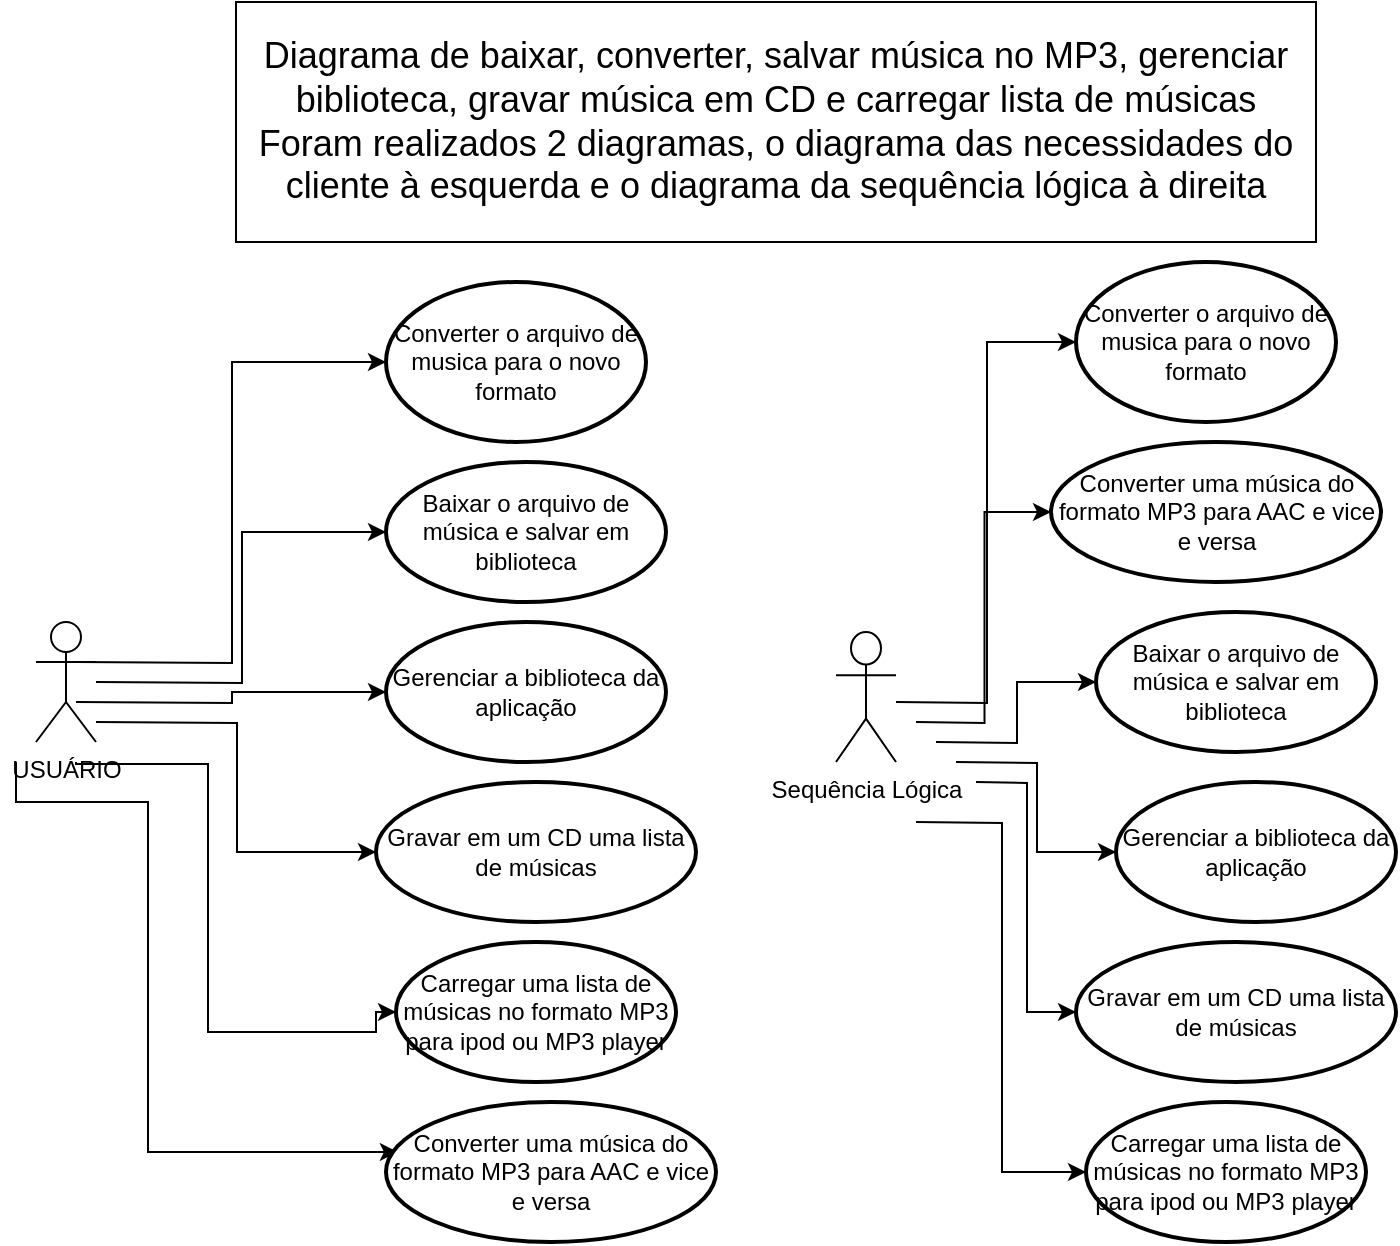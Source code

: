 <mxfile version="24.7.8">
  <diagram name="Página-1" id="AWzPYnOHjzFOyUzCL4Jn">
    <mxGraphModel dx="880" dy="1637" grid="1" gridSize="10" guides="1" tooltips="1" connect="1" arrows="1" fold="1" page="1" pageScale="1" pageWidth="827" pageHeight="1169" math="0" shadow="0">
      <root>
        <mxCell id="0" />
        <mxCell id="1" parent="0" />
        <mxCell id="jSIatLXLyQmO8l8hsQH5-1" value="Sequência Lógica" style="shape=umlActor;verticalLabelPosition=bottom;verticalAlign=top;html=1;" parent="1" vertex="1">
          <mxGeometry x="650" y="135" width="30" height="65" as="geometry" />
        </mxCell>
        <mxCell id="jSIatLXLyQmO8l8hsQH5-2" value="Converter o arquivo de musica para o novo formato" style="strokeWidth=2;html=1;shape=mxgraph.flowchart.start_1;whiteSpace=wrap;" parent="1" vertex="1">
          <mxGeometry x="425" y="-40" width="130" height="80" as="geometry" />
        </mxCell>
        <mxCell id="jSIatLXLyQmO8l8hsQH5-3" style="edgeStyle=orthogonalEdgeStyle;rounded=0;orthogonalLoop=1;jettySize=auto;html=1;entryX=0;entryY=0.5;entryDx=0;entryDy=0;entryPerimeter=0;" parent="1" target="jSIatLXLyQmO8l8hsQH5-2" edge="1">
          <mxGeometry relative="1" as="geometry">
            <mxPoint x="270" y="150" as="sourcePoint" />
          </mxGeometry>
        </mxCell>
        <mxCell id="jSIatLXLyQmO8l8hsQH5-4" value="Baixar o arquivo de música e salvar em biblioteca" style="strokeWidth=2;html=1;shape=mxgraph.flowchart.start_1;whiteSpace=wrap;" parent="1" vertex="1">
          <mxGeometry x="425" y="50" width="140" height="70" as="geometry" />
        </mxCell>
        <mxCell id="jSIatLXLyQmO8l8hsQH5-5" style="edgeStyle=orthogonalEdgeStyle;rounded=0;orthogonalLoop=1;jettySize=auto;html=1;entryX=0;entryY=0.5;entryDx=0;entryDy=0;entryPerimeter=0;" parent="1" target="jSIatLXLyQmO8l8hsQH5-4" edge="1">
          <mxGeometry relative="1" as="geometry">
            <mxPoint x="280" y="160" as="sourcePoint" />
            <mxPoint x="435" y="10" as="targetPoint" />
          </mxGeometry>
        </mxCell>
        <mxCell id="jSIatLXLyQmO8l8hsQH5-6" style="edgeStyle=orthogonalEdgeStyle;rounded=0;orthogonalLoop=1;jettySize=auto;html=1;entryX=0;entryY=0.5;entryDx=0;entryDy=0;entryPerimeter=0;" parent="1" target="jSIatLXLyQmO8l8hsQH5-7" edge="1">
          <mxGeometry relative="1" as="geometry">
            <mxPoint x="270" y="170" as="sourcePoint" />
            <mxPoint x="415" y="95" as="targetPoint" />
          </mxGeometry>
        </mxCell>
        <mxCell id="jSIatLXLyQmO8l8hsQH5-7" value="Gerenciar a biblioteca da aplicação" style="strokeWidth=2;html=1;shape=mxgraph.flowchart.start_1;whiteSpace=wrap;" parent="1" vertex="1">
          <mxGeometry x="425" y="130" width="140" height="70" as="geometry" />
        </mxCell>
        <mxCell id="jSIatLXLyQmO8l8hsQH5-8" style="edgeStyle=orthogonalEdgeStyle;rounded=0;orthogonalLoop=1;jettySize=auto;html=1;entryX=0;entryY=0.5;entryDx=0;entryDy=0;entryPerimeter=0;" parent="1" target="jSIatLXLyQmO8l8hsQH5-9" edge="1">
          <mxGeometry relative="1" as="geometry">
            <mxPoint x="280" y="180" as="sourcePoint" />
            <mxPoint x="435" y="175" as="targetPoint" />
          </mxGeometry>
        </mxCell>
        <mxCell id="jSIatLXLyQmO8l8hsQH5-9" value="Gravar em um CD uma lista de músicas" style="strokeWidth=2;html=1;shape=mxgraph.flowchart.start_1;whiteSpace=wrap;" parent="1" vertex="1">
          <mxGeometry x="420" y="210" width="160" height="70" as="geometry" />
        </mxCell>
        <mxCell id="jSIatLXLyQmO8l8hsQH5-10" value="Carregar uma lista de músicas no formato MP3 para ipod ou MP3 player" style="strokeWidth=2;html=1;shape=mxgraph.flowchart.start_1;whiteSpace=wrap;" parent="1" vertex="1">
          <mxGeometry x="430" y="290" width="140" height="70" as="geometry" />
        </mxCell>
        <mxCell id="jSIatLXLyQmO8l8hsQH5-11" style="edgeStyle=orthogonalEdgeStyle;rounded=0;orthogonalLoop=1;jettySize=auto;html=1;entryX=0;entryY=0.5;entryDx=0;entryDy=0;entryPerimeter=0;" parent="1" target="jSIatLXLyQmO8l8hsQH5-10" edge="1">
          <mxGeometry relative="1" as="geometry">
            <mxPoint x="270" y="200" as="sourcePoint" />
            <mxPoint x="400" y="335" as="targetPoint" />
            <Array as="points">
              <mxPoint x="270" y="201" />
              <mxPoint x="336" y="201" />
              <mxPoint x="336" y="335" />
              <mxPoint x="420" y="335" />
            </Array>
          </mxGeometry>
        </mxCell>
        <mxCell id="jSIatLXLyQmO8l8hsQH5-12" style="edgeStyle=orthogonalEdgeStyle;rounded=0;orthogonalLoop=1;jettySize=auto;html=1;entryX=0.036;entryY=0.357;entryDx=0;entryDy=0;entryPerimeter=0;" parent="1" target="jSIatLXLyQmO8l8hsQH5-13" edge="1">
          <mxGeometry relative="1" as="geometry">
            <mxPoint x="240" y="200" as="sourcePoint" />
            <mxPoint x="385" y="395" as="targetPoint" />
            <Array as="points">
              <mxPoint x="240" y="220" />
              <mxPoint x="306" y="220" />
              <mxPoint x="306" y="395" />
            </Array>
          </mxGeometry>
        </mxCell>
        <mxCell id="jSIatLXLyQmO8l8hsQH5-13" value="Converter uma música do formato MP3 para AAC e vice e versa" style="strokeWidth=2;html=1;shape=mxgraph.flowchart.start_1;whiteSpace=wrap;" parent="1" vertex="1">
          <mxGeometry x="425" y="370" width="165" height="70" as="geometry" />
        </mxCell>
        <mxCell id="SgAlcb9-iYLpZzBWXVm6-2" value="USUÁRIO" style="shape=umlActor;verticalLabelPosition=bottom;verticalAlign=top;html=1;" vertex="1" parent="1">
          <mxGeometry x="250" y="130" width="30" height="60" as="geometry" />
        </mxCell>
        <mxCell id="SgAlcb9-iYLpZzBWXVm6-3" value="Baixar o arquivo de música e salvar em biblioteca" style="strokeWidth=2;html=1;shape=mxgraph.flowchart.start_1;whiteSpace=wrap;" vertex="1" parent="1">
          <mxGeometry x="780" y="125" width="140" height="70" as="geometry" />
        </mxCell>
        <mxCell id="SgAlcb9-iYLpZzBWXVm6-4" value="Gerenciar a biblioteca da aplicação" style="strokeWidth=2;html=1;shape=mxgraph.flowchart.start_1;whiteSpace=wrap;" vertex="1" parent="1">
          <mxGeometry x="790" y="210" width="140" height="70" as="geometry" />
        </mxCell>
        <mxCell id="SgAlcb9-iYLpZzBWXVm6-5" value="Gravar em um CD uma lista de músicas" style="strokeWidth=2;html=1;shape=mxgraph.flowchart.start_1;whiteSpace=wrap;" vertex="1" parent="1">
          <mxGeometry x="770" y="290" width="160" height="70" as="geometry" />
        </mxCell>
        <mxCell id="SgAlcb9-iYLpZzBWXVm6-6" value="Carregar uma lista de músicas no formato MP3 para ipod ou MP3 player" style="strokeWidth=2;html=1;shape=mxgraph.flowchart.start_1;whiteSpace=wrap;" vertex="1" parent="1">
          <mxGeometry x="775" y="370" width="140" height="70" as="geometry" />
        </mxCell>
        <mxCell id="SgAlcb9-iYLpZzBWXVm6-8" value="Converter uma música do formato MP3 para AAC e vice e versa" style="strokeWidth=2;html=1;shape=mxgraph.flowchart.start_1;whiteSpace=wrap;" vertex="1" parent="1">
          <mxGeometry x="757.5" y="40" width="165" height="70" as="geometry" />
        </mxCell>
        <mxCell id="SgAlcb9-iYLpZzBWXVm6-9" value="Converter o arquivo de musica para o novo formato" style="strokeWidth=2;html=1;shape=mxgraph.flowchart.start_1;whiteSpace=wrap;" vertex="1" parent="1">
          <mxGeometry x="770" y="-50" width="130" height="80" as="geometry" />
        </mxCell>
        <mxCell id="SgAlcb9-iYLpZzBWXVm6-11" style="edgeStyle=orthogonalEdgeStyle;rounded=0;orthogonalLoop=1;jettySize=auto;html=1;entryX=0;entryY=0.5;entryDx=0;entryDy=0;entryPerimeter=0;" edge="1" parent="1" target="SgAlcb9-iYLpZzBWXVm6-9">
          <mxGeometry relative="1" as="geometry">
            <mxPoint x="680" y="170" as="sourcePoint" />
            <mxPoint x="835" y="20" as="targetPoint" />
          </mxGeometry>
        </mxCell>
        <mxCell id="SgAlcb9-iYLpZzBWXVm6-12" style="edgeStyle=orthogonalEdgeStyle;rounded=0;orthogonalLoop=1;jettySize=auto;html=1;entryX=0;entryY=0.5;entryDx=0;entryDy=0;entryPerimeter=0;" edge="1" parent="1" target="SgAlcb9-iYLpZzBWXVm6-8">
          <mxGeometry relative="1" as="geometry">
            <mxPoint x="690" y="180" as="sourcePoint" />
            <mxPoint x="780" as="targetPoint" />
          </mxGeometry>
        </mxCell>
        <mxCell id="SgAlcb9-iYLpZzBWXVm6-13" style="edgeStyle=orthogonalEdgeStyle;rounded=0;orthogonalLoop=1;jettySize=auto;html=1;entryX=0;entryY=0.5;entryDx=0;entryDy=0;entryPerimeter=0;" edge="1" parent="1" target="SgAlcb9-iYLpZzBWXVm6-3">
          <mxGeometry relative="1" as="geometry">
            <mxPoint x="700" y="190" as="sourcePoint" />
            <mxPoint x="768" y="85" as="targetPoint" />
          </mxGeometry>
        </mxCell>
        <mxCell id="SgAlcb9-iYLpZzBWXVm6-14" style="edgeStyle=orthogonalEdgeStyle;rounded=0;orthogonalLoop=1;jettySize=auto;html=1;entryX=0;entryY=0.5;entryDx=0;entryDy=0;entryPerimeter=0;" edge="1" parent="1" target="SgAlcb9-iYLpZzBWXVm6-4">
          <mxGeometry relative="1" as="geometry">
            <mxPoint x="710" y="200" as="sourcePoint" />
            <mxPoint x="790" y="170" as="targetPoint" />
          </mxGeometry>
        </mxCell>
        <mxCell id="SgAlcb9-iYLpZzBWXVm6-15" style="edgeStyle=orthogonalEdgeStyle;rounded=0;orthogonalLoop=1;jettySize=auto;html=1;entryX=0;entryY=0.5;entryDx=0;entryDy=0;entryPerimeter=0;" edge="1" parent="1" target="SgAlcb9-iYLpZzBWXVm6-5">
          <mxGeometry relative="1" as="geometry">
            <mxPoint x="720" y="210" as="sourcePoint" />
            <mxPoint x="800" y="255" as="targetPoint" />
          </mxGeometry>
        </mxCell>
        <mxCell id="SgAlcb9-iYLpZzBWXVm6-16" style="edgeStyle=orthogonalEdgeStyle;rounded=0;orthogonalLoop=1;jettySize=auto;html=1;entryX=0;entryY=0.5;entryDx=0;entryDy=0;entryPerimeter=0;" edge="1" parent="1" target="SgAlcb9-iYLpZzBWXVm6-6">
          <mxGeometry relative="1" as="geometry">
            <mxPoint x="690" y="230" as="sourcePoint" />
            <mxPoint x="735" y="415" as="targetPoint" />
          </mxGeometry>
        </mxCell>
        <mxCell id="SgAlcb9-iYLpZzBWXVm6-17" value="&lt;font style=&quot;font-size: 18px;&quot;&gt;Diagrama de baixar, converter, salvar música no MP3, gerenciar biblioteca, gravar música em CD e carregar lista de músicas&lt;/font&gt;&lt;div&gt;&lt;font style=&quot;font-size: 18px;&quot;&gt;Foram realizados 2 diagramas, o diagrama das necessidades do cliente à esquerda e o diagrama da sequência lógica à direita&lt;/font&gt;&lt;/div&gt;" style="rounded=0;whiteSpace=wrap;html=1;" vertex="1" parent="1">
          <mxGeometry x="350" y="-180" width="540" height="120" as="geometry" />
        </mxCell>
      </root>
    </mxGraphModel>
  </diagram>
</mxfile>
